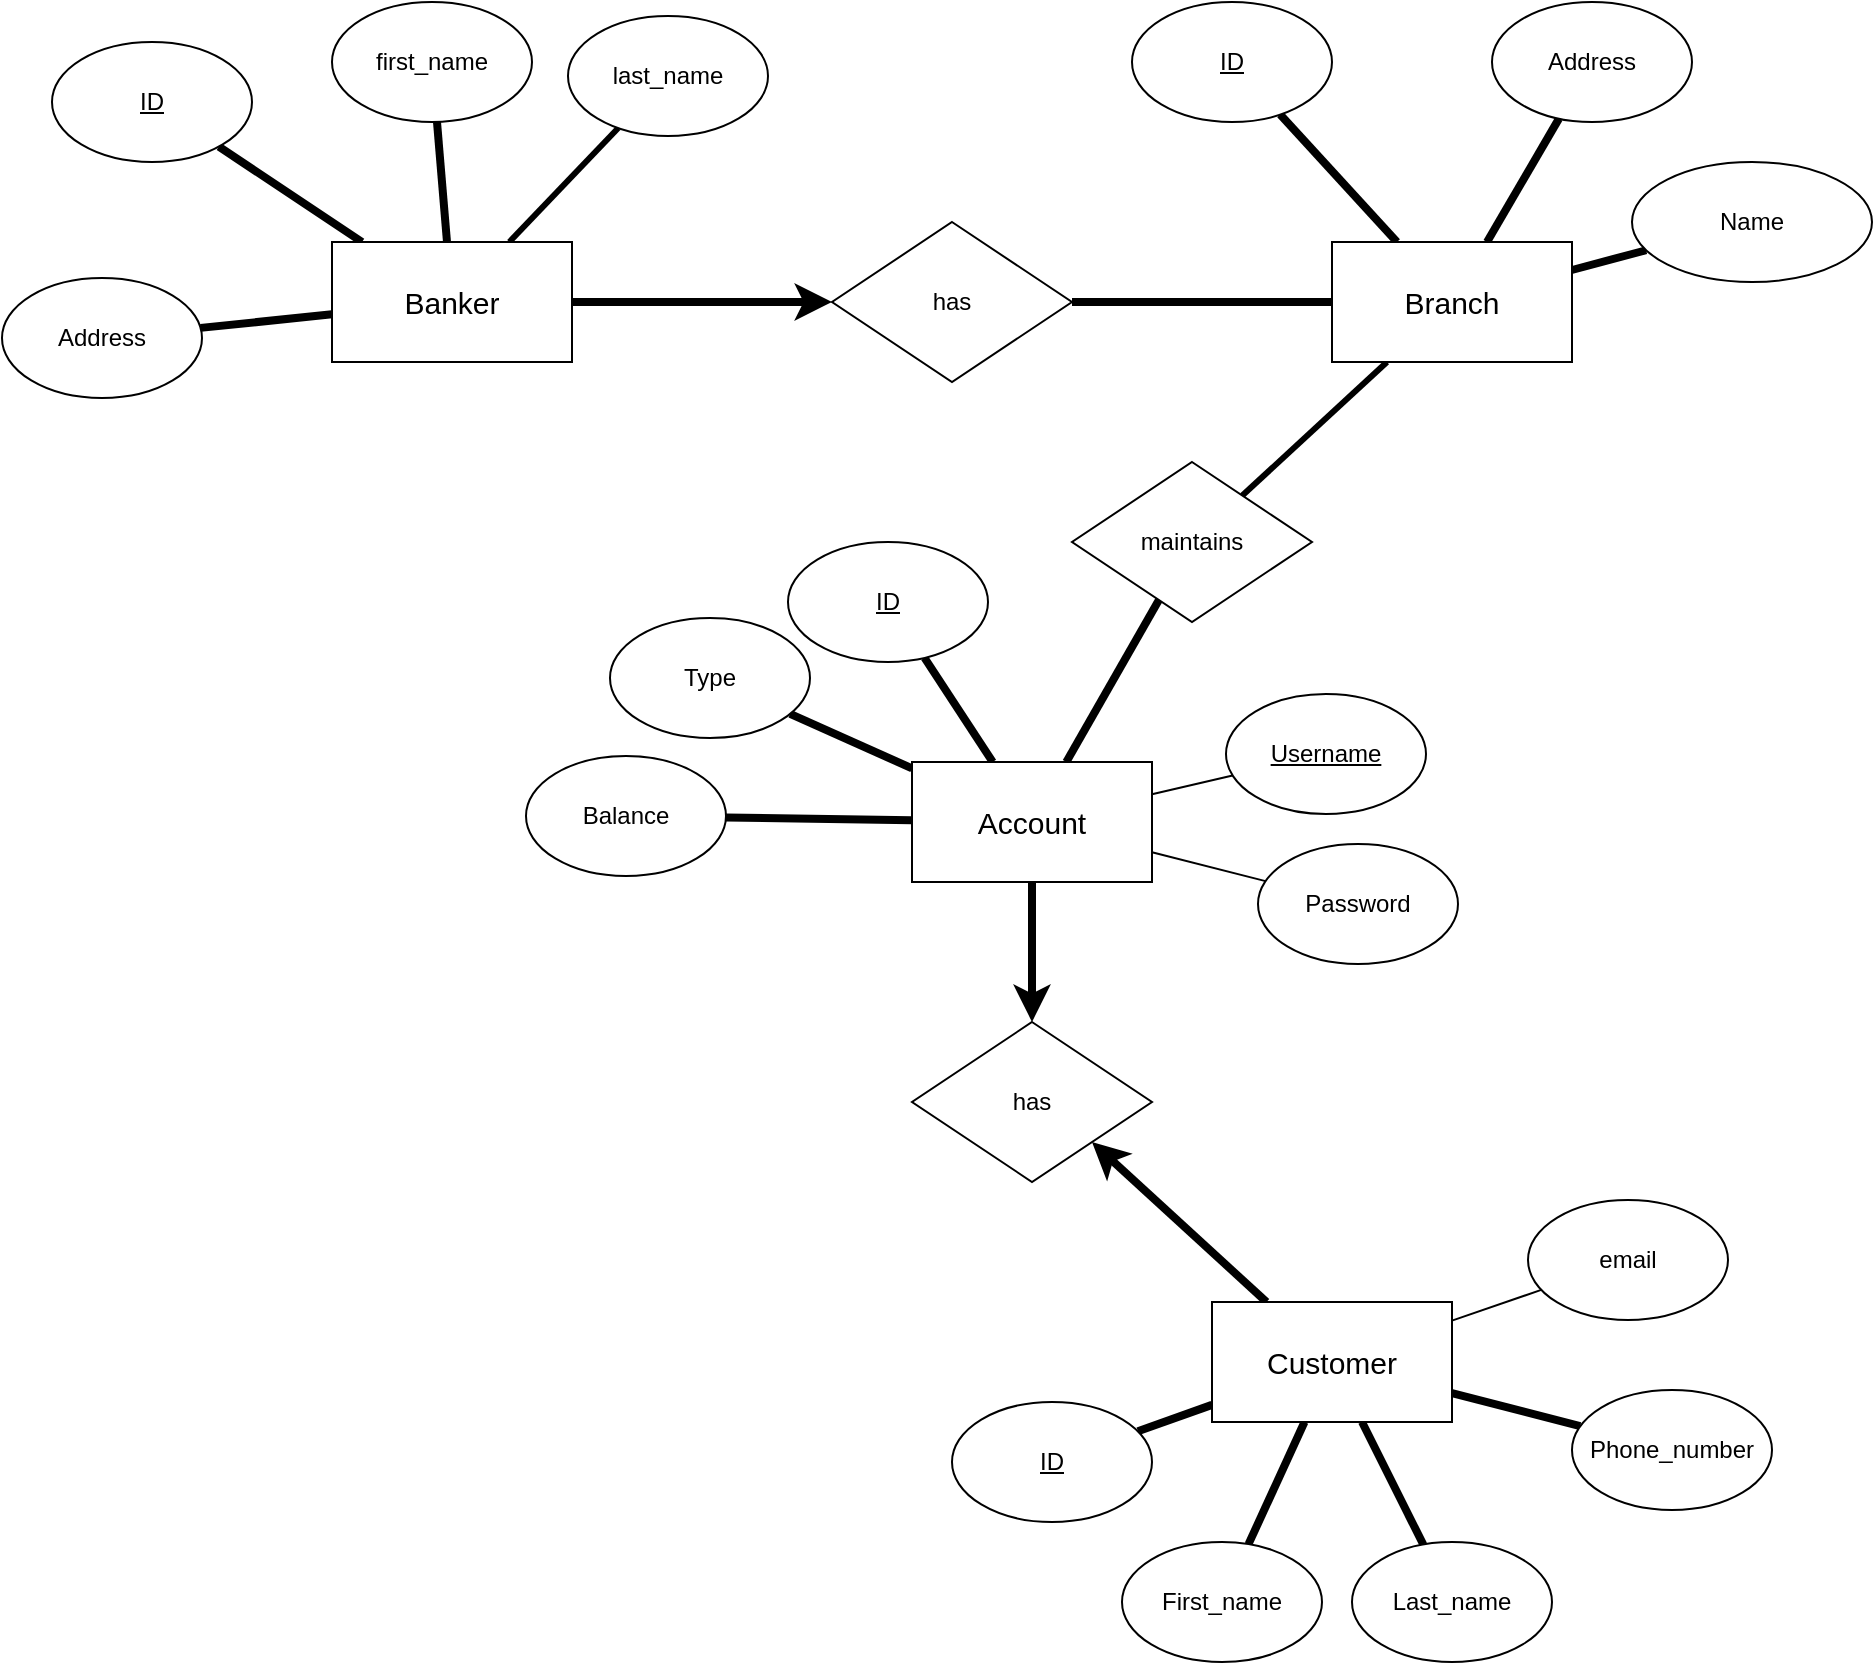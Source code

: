 <mxfile>
    <diagram id="pahh-GFnLHh6JfovSMb6" name="Page-1">
        <mxGraphModel dx="2266" dy="432" grid="0" gridSize="10" guides="1" tooltips="1" connect="1" arrows="1" fold="1" page="1" pageScale="1" pageWidth="850" pageHeight="1100" math="0" shadow="0">
            <root>
                <mxCell id="0"/>
                <mxCell id="1" parent="0"/>
                <mxCell id="33" style="rounded=0;orthogonalLoop=1;jettySize=auto;html=1;endArrow=none;endFill=0;strokeWidth=4;" parent="1" source="2" target="18" edge="1">
                    <mxGeometry relative="1" as="geometry"/>
                </mxCell>
                <mxCell id="34" style="edgeStyle=none;rounded=0;orthogonalLoop=1;jettySize=auto;html=1;startArrow=none;startFill=0;endArrow=none;endFill=0;strokeWidth=4;" parent="1" source="2" target="19" edge="1">
                    <mxGeometry relative="1" as="geometry"/>
                </mxCell>
                <mxCell id="35" style="edgeStyle=none;rounded=0;orthogonalLoop=1;jettySize=auto;html=1;startArrow=none;startFill=0;endArrow=none;endFill=0;strokeWidth=4;" parent="1" source="2" target="20" edge="1">
                    <mxGeometry relative="1" as="geometry"/>
                </mxCell>
                <mxCell id="37" style="edgeStyle=none;rounded=0;orthogonalLoop=1;jettySize=auto;html=1;startArrow=none;startFill=0;endArrow=classic;endFill=1;strokeWidth=4;" parent="1" source="2" target="3" edge="1">
                    <mxGeometry relative="1" as="geometry"/>
                </mxCell>
                <mxCell id="62" style="edgeStyle=none;html=1;startArrow=none;startFill=0;strokeWidth=3;endArrow=none;endFill=0;" parent="1" source="2" target="61" edge="1">
                    <mxGeometry relative="1" as="geometry"/>
                </mxCell>
                <mxCell id="2" value="&lt;span style=&quot;font-size: 15px&quot;&gt;Banker&lt;/span&gt;" style="rounded=0;whiteSpace=wrap;html=1;" parent="1" vertex="1">
                    <mxGeometry x="30" y="130" width="120" height="60" as="geometry"/>
                </mxCell>
                <mxCell id="38" style="edgeStyle=none;rounded=0;orthogonalLoop=1;jettySize=auto;html=1;startArrow=none;startFill=0;endArrow=none;endFill=0;strokeWidth=4;" parent="1" source="4" target="3" edge="1">
                    <mxGeometry relative="1" as="geometry"/>
                </mxCell>
                <mxCell id="3" value="has" style="rhombus;whiteSpace=wrap;html=1;" parent="1" vertex="1">
                    <mxGeometry x="280" y="120" width="120" height="80" as="geometry"/>
                </mxCell>
                <mxCell id="39" style="edgeStyle=none;rounded=0;orthogonalLoop=1;jettySize=auto;html=1;startArrow=none;startFill=0;endArrow=none;endFill=0;strokeWidth=4;" parent="1" source="4" target="21" edge="1">
                    <mxGeometry relative="1" as="geometry"/>
                </mxCell>
                <mxCell id="40" style="edgeStyle=none;rounded=0;orthogonalLoop=1;jettySize=auto;html=1;startArrow=none;startFill=0;endArrow=none;endFill=0;strokeWidth=4;" parent="1" source="4" target="22" edge="1">
                    <mxGeometry relative="1" as="geometry"/>
                </mxCell>
                <mxCell id="42" style="edgeStyle=none;rounded=0;orthogonalLoop=1;jettySize=auto;html=1;startArrow=none;startFill=0;endArrow=none;endFill=0;strokeWidth=3;" parent="1" source="4" target="11" edge="1">
                    <mxGeometry relative="1" as="geometry"/>
                </mxCell>
                <mxCell id="60" style="edgeStyle=none;rounded=0;orthogonalLoop=1;jettySize=auto;html=1;startArrow=none;startFill=0;endArrow=none;endFill=0;strokeWidth=4;" parent="1" source="4" target="59" edge="1">
                    <mxGeometry relative="1" as="geometry"/>
                </mxCell>
                <mxCell id="4" value="&lt;font style=&quot;font-size: 15px&quot;&gt;Branch&lt;/font&gt;" style="rounded=0;whiteSpace=wrap;html=1;" parent="1" vertex="1">
                    <mxGeometry x="530" y="130" width="120" height="60" as="geometry"/>
                </mxCell>
                <mxCell id="55" style="edgeStyle=none;rounded=0;orthogonalLoop=1;jettySize=auto;html=1;startArrow=none;startFill=0;endArrow=none;endFill=0;strokeWidth=4;" parent="1" source="7" target="25" edge="1">
                    <mxGeometry relative="1" as="geometry"/>
                </mxCell>
                <mxCell id="56" style="edgeStyle=none;rounded=0;orthogonalLoop=1;jettySize=auto;html=1;startArrow=none;startFill=0;endArrow=none;endFill=0;strokeWidth=4;" parent="1" source="7" target="24" edge="1">
                    <mxGeometry relative="1" as="geometry"/>
                </mxCell>
                <mxCell id="57" style="edgeStyle=none;rounded=0;orthogonalLoop=1;jettySize=auto;html=1;startArrow=none;startFill=0;endArrow=none;endFill=0;strokeWidth=4;" parent="1" source="7" target="23" edge="1">
                    <mxGeometry relative="1" as="geometry"/>
                </mxCell>
                <mxCell id="58" style="edgeStyle=none;rounded=0;orthogonalLoop=1;jettySize=auto;html=1;startArrow=none;startFill=0;endArrow=none;endFill=0;strokeWidth=4;" parent="1" source="7" target="11" edge="1">
                    <mxGeometry relative="1" as="geometry"/>
                </mxCell>
                <mxCell id="7" value="&lt;font style=&quot;font-size: 15px&quot;&gt;Account&lt;/font&gt;" style="rounded=0;whiteSpace=wrap;html=1;" parent="1" vertex="1">
                    <mxGeometry x="320" y="390" width="120" height="60" as="geometry"/>
                </mxCell>
                <mxCell id="11" value="maintains" style="rhombus;whiteSpace=wrap;html=1;" parent="1" vertex="1">
                    <mxGeometry x="400" y="240" width="120" height="80" as="geometry"/>
                </mxCell>
                <mxCell id="49" style="edgeStyle=none;rounded=0;orthogonalLoop=1;jettySize=auto;html=1;startArrow=none;startFill=0;endArrow=none;endFill=0;strokeWidth=4;" parent="1" source="15" target="29" edge="1">
                    <mxGeometry relative="1" as="geometry"/>
                </mxCell>
                <mxCell id="50" style="edgeStyle=none;rounded=0;orthogonalLoop=1;jettySize=auto;html=1;startArrow=none;startFill=0;endArrow=none;endFill=0;strokeWidth=4;" parent="1" source="15" target="27" edge="1">
                    <mxGeometry relative="1" as="geometry"/>
                </mxCell>
                <mxCell id="51" style="edgeStyle=none;rounded=0;orthogonalLoop=1;jettySize=auto;html=1;startArrow=none;startFill=0;endArrow=none;endFill=0;strokeWidth=4;" parent="1" source="15" target="26" edge="1">
                    <mxGeometry relative="1" as="geometry"/>
                </mxCell>
                <mxCell id="52" style="edgeStyle=none;rounded=0;orthogonalLoop=1;jettySize=auto;html=1;startArrow=none;startFill=0;endArrow=none;endFill=0;strokeWidth=4;" parent="1" source="15" target="28" edge="1">
                    <mxGeometry relative="1" as="geometry"/>
                </mxCell>
                <mxCell id="53" style="edgeStyle=none;rounded=0;orthogonalLoop=1;jettySize=auto;html=1;entryX=1;entryY=1;entryDx=0;entryDy=0;startArrow=none;startFill=0;endArrow=classic;endFill=1;strokeWidth=4;" parent="1" source="15" target="16" edge="1">
                    <mxGeometry relative="1" as="geometry"/>
                </mxCell>
                <mxCell id="64" style="edgeStyle=none;html=1;startArrow=none;startFill=0;endArrow=none;endFill=0;strokeWidth=1;" parent="1" source="15" target="63" edge="1">
                    <mxGeometry relative="1" as="geometry"/>
                </mxCell>
                <mxCell id="15" value="&lt;font style=&quot;font-size: 15px&quot;&gt;Customer&lt;/font&gt;" style="rounded=0;whiteSpace=wrap;html=1;" parent="1" vertex="1">
                    <mxGeometry x="470" y="660" width="120" height="60" as="geometry"/>
                </mxCell>
                <mxCell id="54" style="edgeStyle=none;rounded=0;orthogonalLoop=1;jettySize=auto;html=1;startArrow=classic;startFill=1;endArrow=none;endFill=0;strokeWidth=4;" parent="1" source="16" target="7" edge="1">
                    <mxGeometry relative="1" as="geometry"/>
                </mxCell>
                <mxCell id="16" value="has" style="rhombus;whiteSpace=wrap;html=1;" parent="1" vertex="1">
                    <mxGeometry x="320" y="520" width="120" height="80" as="geometry"/>
                </mxCell>
                <mxCell id="17" style="edgeStyle=orthogonalEdgeStyle;rounded=0;orthogonalLoop=1;jettySize=auto;html=1;exitX=0.5;exitY=1;exitDx=0;exitDy=0;" parent="1" source="11" target="11" edge="1">
                    <mxGeometry relative="1" as="geometry"/>
                </mxCell>
                <mxCell id="18" value="&lt;u&gt;ID&lt;/u&gt;" style="ellipse;whiteSpace=wrap;html=1;" parent="1" vertex="1">
                    <mxGeometry x="-110" y="30" width="100" height="60" as="geometry"/>
                </mxCell>
                <mxCell id="19" value="first_name" style="ellipse;whiteSpace=wrap;html=1;" parent="1" vertex="1">
                    <mxGeometry x="30" y="10" width="100" height="60" as="geometry"/>
                </mxCell>
                <mxCell id="20" value="Address" style="ellipse;whiteSpace=wrap;html=1;" parent="1" vertex="1">
                    <mxGeometry x="-135" y="148" width="100" height="60" as="geometry"/>
                </mxCell>
                <mxCell id="21" value="&lt;u&gt;ID&lt;/u&gt;" style="ellipse;whiteSpace=wrap;html=1;" parent="1" vertex="1">
                    <mxGeometry x="430" y="10" width="100" height="60" as="geometry"/>
                </mxCell>
                <mxCell id="22" value="Address" style="ellipse;whiteSpace=wrap;html=1;" parent="1" vertex="1">
                    <mxGeometry x="610" y="10" width="100" height="60" as="geometry"/>
                </mxCell>
                <mxCell id="23" value="&lt;u&gt;ID&lt;/u&gt;" style="ellipse;whiteSpace=wrap;html=1;" parent="1" vertex="1">
                    <mxGeometry x="258" y="280" width="100" height="60" as="geometry"/>
                </mxCell>
                <mxCell id="24" value="Type" style="ellipse;whiteSpace=wrap;html=1;" parent="1" vertex="1">
                    <mxGeometry x="169" y="318" width="100" height="60" as="geometry"/>
                </mxCell>
                <mxCell id="25" value="Balance" style="ellipse;whiteSpace=wrap;html=1;" parent="1" vertex="1">
                    <mxGeometry x="127" y="387" width="100" height="60" as="geometry"/>
                </mxCell>
                <mxCell id="26" value="First_name" style="ellipse;whiteSpace=wrap;html=1;" parent="1" vertex="1">
                    <mxGeometry x="425" y="780" width="100" height="60" as="geometry"/>
                </mxCell>
                <mxCell id="27" value="Last_name" style="ellipse;whiteSpace=wrap;html=1;" parent="1" vertex="1">
                    <mxGeometry x="540" y="780" width="100" height="60" as="geometry"/>
                </mxCell>
                <mxCell id="28" value="&lt;u&gt;ID&lt;/u&gt;" style="ellipse;whiteSpace=wrap;html=1;" parent="1" vertex="1">
                    <mxGeometry x="340" y="710" width="100" height="60" as="geometry"/>
                </mxCell>
                <mxCell id="29" value="Phone_number" style="ellipse;whiteSpace=wrap;html=1;" parent="1" vertex="1">
                    <mxGeometry x="650" y="704" width="100" height="60" as="geometry"/>
                </mxCell>
                <mxCell id="59" value="Name" style="ellipse;whiteSpace=wrap;html=1;" parent="1" vertex="1">
                    <mxGeometry x="680" y="90" width="120" height="60" as="geometry"/>
                </mxCell>
                <mxCell id="61" value="last_name" style="ellipse;whiteSpace=wrap;html=1;" parent="1" vertex="1">
                    <mxGeometry x="148" y="17" width="100" height="60" as="geometry"/>
                </mxCell>
                <mxCell id="63" value="email" style="ellipse;whiteSpace=wrap;html=1;" parent="1" vertex="1">
                    <mxGeometry x="628" y="609" width="100" height="60" as="geometry"/>
                </mxCell>
                <mxCell id="68" style="edgeStyle=none;html=1;startArrow=none;startFill=0;endArrow=none;endFill=0;" edge="1" parent="1" source="65" target="7">
                    <mxGeometry relative="1" as="geometry"/>
                </mxCell>
                <mxCell id="65" value="&lt;u&gt;Username&lt;/u&gt;" style="ellipse;whiteSpace=wrap;html=1;" vertex="1" parent="1">
                    <mxGeometry x="477" y="356" width="100" height="60" as="geometry"/>
                </mxCell>
                <mxCell id="67" style="edgeStyle=none;html=1;startArrow=none;startFill=0;endArrow=none;endFill=0;" edge="1" parent="1" source="66" target="7">
                    <mxGeometry relative="1" as="geometry"/>
                </mxCell>
                <mxCell id="66" value="Password" style="ellipse;whiteSpace=wrap;html=1;" vertex="1" parent="1">
                    <mxGeometry x="493" y="431" width="100" height="60" as="geometry"/>
                </mxCell>
            </root>
        </mxGraphModel>
    </diagram>
</mxfile>
